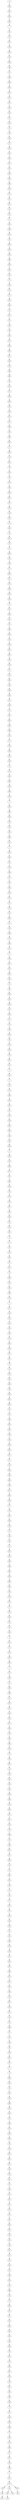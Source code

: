 digraph my_graph {
4 [label=4]
206 [label=206]
201 [label=201]
204 [label=204]
462 [label=462]
7 [label=7]
63 [label=63]
82 [label=82]
99 [label=99]
249 [label=249]
486 [label=486]
235 [label=235]
288 [label=288]
186 [label=186]
44 [label=44]
163 [label=163]
296 [label=296]
405 [label=405]
422 [label=422]
314 [label=314]
161 [label=161]
244 [label=244]
192 [label=192]
90 [label=90]
453 [label=453]
24 [label=24]
178 [label=178]
196 [label=196]
53 [label=53]
338 [label=338]
261 [label=261]
426 [label=426]
197 [label=197]
96 [label=96]
418 [label=418]
264 [label=264]
289 [label=289]
350 [label=350]
272 [label=272]
89 [label=89]
441 [label=441]
45 [label=45]
80 [label=80]
47 [label=47]
185 [label=185]
228 [label=228]
191 [label=191]
58 [label=58]
394 [label=394]
269 [label=269]
329 [label=329]
466 [label=466]
344 [label=344]
292 [label=292]
243 [label=243]
177 [label=177]
144 [label=144]
170 [label=170]
271 [label=271]
379 [label=379]
380 [label=380]
41 [label=41]
311 [label=311]
97 [label=97]
234 [label=234]
48 [label=48]
402 [label=402]
327 [label=327]
388 [label=388]
384 [label=384]
401 [label=401]
403 [label=403]
156 [label=156]
398 [label=398]
469 [label=469]
84 [label=84]
232 [label=232]
471 [label=471]
198 [label=198]
348 [label=348]
410 [label=410]
416 [label=416]
415 [label=415]
221 [label=221]
359 [label=359]
182 [label=182]
360 [label=360]
383 [label=383]
31 [label=31]
389 [label=389]
173 [label=173]
497 [label=497]
18 [label=18]
224 [label=224]
32 [label=32]
370 [label=370]
205 [label=205]
489 [label=489]
442 [label=442]
167 [label=167]
332 [label=332]
136 [label=136]
435 [label=435]
172 [label=172]
434 [label=434]
14 [label=14]
391 [label=391]
26 [label=26]
11 [label=11]
309 [label=309]
145 [label=145]
116 [label=116]
277 [label=277]
483 [label=483]
411 [label=411]
373 [label=373]
308 [label=308]
320 [label=320]
448 [label=448]
75 [label=75]
447 [label=447]
459 [label=459]
291 [label=291]
35 [label=35]
361 [label=361]
293 [label=293]
476 [label=476]
180 [label=180]
464 [label=464]
302 [label=302]
128 [label=128]
378 [label=378]
371 [label=371]
413 [label=413]
484 [label=484]
452 [label=452]
438 [label=438]
356 [label=356]
107 [label=107]
238 [label=238]
171 [label=171]
95 [label=95]
382 [label=382]
265 [label=265]
208 [label=208]
225 [label=225]
117 [label=117]
138 [label=138]
408 [label=408]
420 [label=420]
256 [label=256]
15 [label=15]
470 [label=470]
444 [label=444]
454 [label=454]
328 [label=328]
409 [label=409]
219 [label=219]
1 [label=1]
443 [label=443]
266 [label=266]
364 [label=364]
129 [label=129]
276 [label=276]
439 [label=439]
480 [label=480]
152 [label=152]
71 [label=71]
346 [label=346]
283 [label=283]
94 [label=94]
174 [label=174]
280 [label=280]
217 [label=217]
135 [label=135]
304 [label=304]
325 [label=325]
132 [label=132]
40 [label=40]
375 [label=375]
62 [label=62]
494 [label=494]
22 [label=22]
126 [label=126]
449 [label=449]
125 [label=125]
268 [label=268]
112 [label=112]
9 [label=9]
159 [label=159]
357 [label=357]
301 [label=301]
203 [label=203]
294 [label=294]
51 [label=51]
86 [label=86]
406 [label=406]
240 [label=240]
446 [label=446]
207 [label=207]
183 [label=183]
111 [label=111]
114 [label=114]
133 [label=133]
425 [label=425]
69 [label=69]
102 [label=102]
263 [label=263]
278 [label=278]
381 [label=381]
83 [label=83]
77 [label=77]
242 [label=242]
5 [label=5]
273 [label=273]
179 [label=179]
300 [label=300]
279 [label=279]
337 [label=337]
49 [label=49]
353 [label=353]
168 [label=168]
303 [label=303]
305 [label=305]
184 [label=184]
252 [label=252]
498 [label=498]
6 [label=6]
458 [label=458]
274 [label=274]
496 [label=496]
477 [label=477]
60 [label=60]
433 [label=433]
316 [label=316]
101 [label=101]
374 [label=374]
143 [label=143]
297 [label=297]
165 [label=165]
369 [label=369]
187 [label=187]
376 [label=376]
407 [label=407]
72 [label=72]
37 [label=37]
39 [label=39]
154 [label=154]
98 [label=98]
377 [label=377]
211 [label=211]
76 [label=76]
166 [label=166]
210 [label=210]
254 [label=254]
299 [label=299]
153 [label=153]
3 [label=3]
417 [label=417]
104 [label=104]
341 [label=341]
414 [label=414]
105 [label=105]
275 [label=275]
122 [label=122]
392 [label=392]
109 [label=109]
50 [label=50]
66 [label=66]
78 [label=78]
115 [label=115]
202 [label=202]
345 [label=345]
495 [label=495]
233 [label=233]
236 [label=236]
491 [label=491]
390 [label=390]
19 [label=19]
81 [label=81]
209 [label=209]
423 [label=423]
450 [label=450]
139 [label=139]
216 [label=216]
363 [label=363]
440 [label=440]
287 [label=287]
61 [label=61]
214 [label=214]
336 [label=336]
260 [label=260]
465 [label=465]
419 [label=419]
457 [label=457]
404 [label=404]
106 [label=106]
57 [label=57]
113 [label=113]
432 [label=432]
368 [label=368]
103 [label=103]
21 [label=21]
194 [label=194]
251 [label=251]
43 [label=43]
322 [label=322]
162 [label=162]
189 [label=189]
490 [label=490]
393 [label=393]
340 [label=340]
286 [label=286]
493 [label=493]
354 [label=354]
100 [label=100]
474 [label=474]
67 [label=67]
313 [label=313]
295 [label=295]
151 [label=151]
28 [label=28]
334 [label=334]
8 [label=8]
231 [label=231]
13 [label=13]
475 [label=475]
330 [label=330]
290 [label=290]
2 [label=2]
157 [label=157]
108 [label=108]
42 [label=42]
460 [label=460]
306 [label=306]
64 [label=64]
424 [label=424]
431 [label=431]
326 [label=326]
352 [label=352]
317 [label=317]
262 [label=262]
212 [label=212]
258 [label=258]
485 [label=485]
164 [label=164]
16 [label=16]
160 [label=160]
481 [label=481]
23 [label=23]
140 [label=140]
482 [label=482]
150 [label=150]
215 [label=215]
339 [label=339]
298 [label=298]
134 [label=134]
349 [label=349]
227 [label=227]
351 [label=351]
195 [label=195]
175 [label=175]
399 [label=399]
137 [label=137]
200 [label=200]
387 [label=387]
68 [label=68]
366 [label=366]
25 [label=25]
10 [label=10]
362 [label=362]
222 [label=222]
155 [label=155]
12 [label=12]
38 [label=38]
27 [label=27]
427 [label=427]
33 [label=33]
319 [label=319]
445 [label=445]
246 [label=246]
52 [label=52]
181 [label=181]
229 [label=229]
270 [label=270]
218 [label=218]
92 [label=92]
451 [label=451]
281 [label=281]
463 [label=463]
315 [label=315]
421 [label=421]
455 [label=455]
282 [label=282]
131 [label=131]
467 [label=467]
429 [label=429]
237 [label=237]
121 [label=121]
93 [label=93]
499 [label=499]
87 [label=87]
127 [label=127]
149 [label=149]
46 [label=46]
226 [label=226]
461 [label=461]
147 [label=147]
17 [label=17]
70 [label=70]
488 [label=488]
335 [label=335]
20 [label=20]
312 [label=312]
148 [label=148]
386 [label=386]
158 [label=158]
255 [label=255]
257 [label=257]
248 [label=248]
473 [label=473]
478 [label=478]
333 [label=333]
29 [label=29]
323 [label=323]
492 [label=492]
365 [label=365]
321 [label=321]
193 [label=193]
230 [label=230]
367 [label=367]
34 [label=34]
130 [label=130]
59 [label=59]
267 [label=267]
30 [label=30]
372 [label=372]
36 [label=36]
65 [label=65]
395 [label=395]
437 [label=437]
146 [label=146]
223 [label=223]
119 [label=119]
347 [label=347]
54 [label=54]
110 [label=110]
355 [label=355]
55 [label=55]
428 [label=428]
318 [label=318]
141 [label=141]
468 [label=468]
120 [label=120]
79 [label=79]
436 [label=436]
412 [label=412]
85 [label=85]
88 [label=88]
285 [label=285]
284 [label=284]
253 [label=253]
142 [label=142]
396 [label=396]
56 [label=56]
310 [label=310]
176 [label=176]
456 [label=456]
307 [label=307]
324 [label=324]
118 [label=118]
397 [label=397]
250 [label=250]
199 [label=199]
169 [label=169]
74 [label=74]
241 [label=241]
430 [label=430]
239 [label=239]
259 [label=259]
73 [label=73]
479 [label=479]
123 [label=123]
385 [label=385]
91 [label=91]
247 [label=247]
190 [label=190]
188 [label=188]
0 [label=0]
472 [label=472]
342 [label=342]
331 [label=331]
343 [label=343]
487 [label=487]
245 [label=245]
358 [label=358]
213 [label=213]
124 [label=124]
400 [label=400]
220 [label=220]
4->206
206->201
201->204
204->462
462->7
7->63
63->82
82->99
99->249
249->486
486->235
235->288
288->186
186->44
44->163
163->296
296->405
405->422
422->314
314->161
161->244
244->192
192->90
90->453
453->24
24->178
178->196
196->53
53->338
338->261
261->426
426->197
197->96
96->418
418->264
264->289
289->350
350->272
272->89
89->441
441->45
45->80
80->47
47->185
185->228
228->191
191->58
58->394
394->269
269->329
329->466
466->344
344->292
292->243
243->177
177->144
144->170
170->271
271->379
379->380
380->41
41->311
311->97
97->234
234->48
48->402
402->327
327->388
388->384
384->401
401->403
403->156
156->398
398->469
469->84
84->232
232->471
471->198
198->348
348->410
410->416
416->415
415->221
221->359
359->182
182->360
360->383
383->31
31->389
389->173
173->497
497->18
18->224
224->32
32->370
370->205
205->489
489->442
442->167
167->332
332->136
136->435
435->172
172->434
434->14
14->391
391->26
26->11
11->309
309->145
145->116
116->277
277->483
483->411
411->373
373->308
308->320
320->448
448->75
75->447
447->459
459->291
291->35
35->361
361->293
293->476
476->180
180->464
464->302
302->128
128->378
378->371
371->413
413->484
484->452
452->438
438->356
356->107
107->238
238->171
171->95
95->382
382->265
265->208
208->225
225->117
117->138
138->408
408->420
420->256
256->15
15->470
470->444
444->454
454->328
328->409
409->219
219->1
1->443
443->266
266->364
364->129
129->276
276->439
439->480
480->152
152->71
71->346
346->283
283->94
94->174
174->280
280->217
217->135
135->304
304->325
325->132
132->40
40->375
375->62
62->494
494->22
22->126
126->449
449->125
125->268
268->112
112->9
9->159
159->357
357->301
301->203
203->294
294->51
51->86
86->406
406->240
240->446
446->207
207->183
183->111
111->114
114->133
133->425
425->69
69->102
102->263
263->278
278->381
381->83
83->77
77->242
242->5
5->273
273->179
179->300
300->279
279->337
337->49
49->353
353->168
168->303
303->305
305->184
184->252
252->498
498->6
6->458
458->274
274->496
496->477
477->60
60->433
433->316
316->101
101->374
374->143
143->297
297->165
165->369
369->187
187->376
376->407
407->72
72->37
37->39
39->154
154->98
98->377
377->211
211->76
76->166
166->210
210->254
254->299
299->153
153->3
3->417
417->104
104->341
341->414
414->105
105->275
275->122
122->392
392->109
109->50
50->66
66->78
78->115
115->202
202->345
345->495
495->233
233->236
236->491
491->390
390->19
19->81
81->209
209->423
423->450
450->139
139->216
216->363
363->440
440->287
287->61
61->214
214->336
336->260
260->465
465->419
419->457
457->404
404->106
106->57
57->113
113->432
432->368
368->103
103->21
21->194
194->251
251->43
43->322
322->162
162->189
189->490
490->393
393->340
340->286
286->493
493->354
354->100
100->474
474->67
67->313
313->295
295->151
151->28
28->334
334->8
8->231
231->13
13->475
475->330
330->290
290->2
2->157
157->108
108->42
42->460
460->306
306->64
64->424
424->431
431->326
326->352
352->317
317->262
262->212
212->258
258->485
485->164
164->16
16->160
160->481
481->23
23->140
140->482
482->150
150->215
215->339
339->298
298->134
134->349
349->227
227->351
351->195
195->175
175->399
399->137
137->200
200->387
387->68
68->366
366->25
25->10
10->362
362->222
222->155
155->12
12->38
38->27
27->427
427->33
33->319
319->445
445->246
246->52
52->181
181->229
229->270
270->218
218->92
92->451
451->281
281->463
463->315
315->421
421->455
455->282
282->131
131->467
467->429
429->237
237->121
121->93
93->499
499->87
87->127
127->149
149->46
46->226
226->461
461->147
147->17
17->70
70->488
488->335
335->20
20->312
312->148
148->386
386->158
158->255
255->257
257->248
248->473
473->478
478->333
333->29
29->323
323->492
492->365
365->321
321->193
193->230
230->367
367->34
34->130
130->59
59->267
267->30
30->372
372->36
36->65
65->395
395->437
437->146
146->223
223->119
119->347
347->54
54->110
110->355
355->55
55->428
428->318
318->141
141->468
468->120
120->79
79->436
436->412
412->85
85->88
88->285
285->284
284->253
253->142
142->396
396->56
56->310
310->176
176->456
456->307
307->324
324->118
118->397
397->250
250->199
199->169
169->74
74->241
241->430
430->239
239->259
259->73
73->479
479->123
123->385
385->91
91->247
247->190
190->188
188->0
0->472
472->342
342->331
331->343
343->487
342->245
245->358
358->213
245->124
342->400
400->220
}